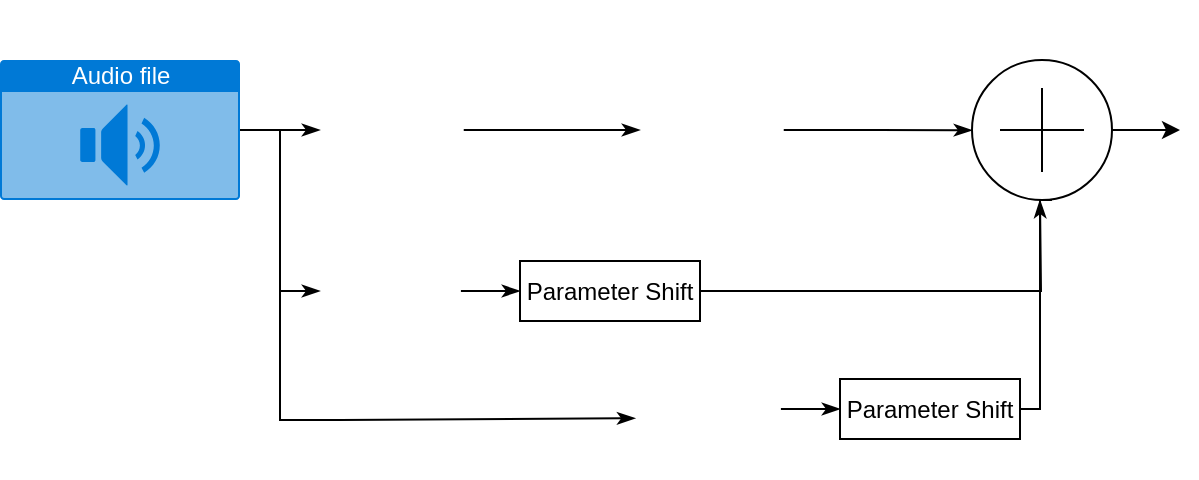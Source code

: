 <mxfile version="20.4.0" type="device"><diagram id="zvLTGMn5gk5Rh28aIZBp" name="Page-1"><mxGraphModel dx="702" dy="360" grid="1" gridSize="10" guides="1" tooltips="1" connect="1" arrows="1" fold="1" page="1" pageScale="1" pageWidth="850" pageHeight="1100" math="0" shadow="0"><root><mxCell id="0"/><mxCell id="1" parent="0"/><mxCell id="evAMdRpHVFR4wJkXm2O9-28" style="edgeStyle=orthogonalEdgeStyle;rounded=0;orthogonalLoop=1;jettySize=auto;html=1;exitX=1;exitY=0.5;exitDx=0;exitDy=0;exitPerimeter=0;entryX=0;entryY=0.5;entryDx=0;entryDy=0;endArrow=classicThin;endFill=1;" edge="1" parent="1" source="evAMdRpHVFR4wJkXm2O9-1" target="evAMdRpHVFR4wJkXm2O9-7"><mxGeometry relative="1" as="geometry"/></mxCell><mxCell id="evAMdRpHVFR4wJkXm2O9-37" style="edgeStyle=orthogonalEdgeStyle;rounded=0;orthogonalLoop=1;jettySize=auto;html=1;exitX=1;exitY=0.5;exitDx=0;exitDy=0;exitPerimeter=0;entryX=0;entryY=0.5;entryDx=0;entryDy=0;endArrow=classicThin;endFill=1;" edge="1" parent="1" source="evAMdRpHVFR4wJkXm2O9-1" target="evAMdRpHVFR4wJkXm2O9-11"><mxGeometry relative="1" as="geometry"/></mxCell><mxCell id="evAMdRpHVFR4wJkXm2O9-1" value="Audio file" style="html=1;strokeColor=none;fillColor=#0079D6;labelPosition=center;verticalLabelPosition=middle;verticalAlign=top;align=center;fontSize=12;outlineConnect=0;spacingTop=-6;fontColor=#FFFFFF;sketch=0;shape=mxgraph.sitemap.audio;" vertex="1" parent="1"><mxGeometry x="40" y="40" width="120" height="70" as="geometry"/></mxCell><mxCell id="evAMdRpHVFR4wJkXm2O9-29" style="edgeStyle=orthogonalEdgeStyle;rounded=0;orthogonalLoop=1;jettySize=auto;html=1;exitX=1;exitY=0.5;exitDx=0;exitDy=0;entryX=0;entryY=0.5;entryDx=0;entryDy=0;endArrow=classicThin;endFill=1;" edge="1" parent="1" source="evAMdRpHVFR4wJkXm2O9-7" target="evAMdRpHVFR4wJkXm2O9-26"><mxGeometry relative="1" as="geometry"/></mxCell><mxCell id="evAMdRpHVFR4wJkXm2O9-7" value="" style="shape=image;verticalLabelPosition=bottom;labelBackgroundColor=default;verticalAlign=top;aspect=fixed;imageAspect=0;image=https://d2xunoxnk3vwmv.cloudfront.net/encyclopedias/636541190776437758-BSF2.jpg;clipPath=inset(0% 20% 1.58% 20%);" vertex="1" parent="1"><mxGeometry x="200" y="40" width="71.87" height="70" as="geometry"/></mxCell><mxCell id="evAMdRpHVFR4wJkXm2O9-42" style="edgeStyle=orthogonalEdgeStyle;rounded=0;orthogonalLoop=1;jettySize=auto;html=1;exitX=1;exitY=0.5;exitDx=0;exitDy=0;entryX=0;entryY=0.5;entryDx=0;entryDy=0;endArrow=classicThin;endFill=1;" edge="1" parent="1" source="evAMdRpHVFR4wJkXm2O9-11" target="evAMdRpHVFR4wJkXm2O9-35"><mxGeometry relative="1" as="geometry"/></mxCell><mxCell id="evAMdRpHVFR4wJkXm2O9-11" value="" style="shape=image;verticalLabelPosition=bottom;labelBackgroundColor=default;verticalAlign=top;aspect=fixed;imageAspect=0;image=https://d2xunoxnk3vwmv.cloudfront.net/encyclopedias/636541190730678649-BPF2.jpg;clipPath=inset(0% 20.19% 0% 19.57%);" vertex="1" parent="1"><mxGeometry x="200" y="121" width="70.45" height="69" as="geometry"/></mxCell><mxCell id="evAMdRpHVFR4wJkXm2O9-20" value="" style="html=1;verticalLabelPosition=bottom;align=center;labelBackgroundColor=#ffffff;verticalAlign=top;strokeWidth=1;strokeColor=#000000;shadow=0;dashed=0;shape=mxgraph.ios7.icons.add;" vertex="1" parent="1"><mxGeometry x="526" y="40" width="70" height="70" as="geometry"/></mxCell><mxCell id="evAMdRpHVFR4wJkXm2O9-26" value="" style="shape=image;verticalLabelPosition=bottom;labelBackgroundColor=default;verticalAlign=top;aspect=fixed;imageAspect=0;image=https://d2xunoxnk3vwmv.cloudfront.net/encyclopedias/636541190776437758-BSF2.jpg;clipPath=inset(0% 20% 1.58% 20%);" vertex="1" parent="1"><mxGeometry x="360" y="40" width="71.87" height="70" as="geometry"/></mxCell><mxCell id="evAMdRpHVFR4wJkXm2O9-32" style="edgeStyle=orthogonalEdgeStyle;rounded=0;orthogonalLoop=1;jettySize=auto;html=1;exitX=1;exitY=0.5;exitDx=0;exitDy=0;entryX=0;entryY=0.502;entryDx=0;entryDy=0;entryPerimeter=0;endArrow=classicThin;endFill=1;" edge="1" parent="1" source="evAMdRpHVFR4wJkXm2O9-26" target="evAMdRpHVFR4wJkXm2O9-20"><mxGeometry relative="1" as="geometry"><mxPoint x="471.87" y="75" as="sourcePoint"/></mxGeometry></mxCell><mxCell id="evAMdRpHVFR4wJkXm2O9-46" style="edgeStyle=orthogonalEdgeStyle;rounded=0;orthogonalLoop=1;jettySize=auto;html=1;exitX=1;exitY=0.5;exitDx=0;exitDy=0;endArrow=classicThin;endFill=1;" edge="1" parent="1" source="evAMdRpHVFR4wJkXm2O9-35"><mxGeometry relative="1" as="geometry"><mxPoint x="560" y="110" as="targetPoint"/></mxGeometry></mxCell><mxCell id="evAMdRpHVFR4wJkXm2O9-35" value="Parameter Shift" style="text;html=1;strokeColor=default;fillColor=none;align=center;verticalAlign=middle;whiteSpace=wrap;rounded=0;strokeWidth=1;" vertex="1" parent="1"><mxGeometry x="300" y="140.5" width="90" height="30" as="geometry"/></mxCell><mxCell id="evAMdRpHVFR4wJkXm2O9-45" style="edgeStyle=orthogonalEdgeStyle;rounded=0;orthogonalLoop=1;jettySize=auto;html=1;exitX=1;exitY=0.5;exitDx=0;exitDy=0;entryX=0.571;entryY=1;entryDx=0;entryDy=0;entryPerimeter=0;endArrow=none;endFill=0;" edge="1" parent="1" source="evAMdRpHVFR4wJkXm2O9-36" target="evAMdRpHVFR4wJkXm2O9-20"><mxGeometry relative="1" as="geometry"><Array as="points"><mxPoint x="560" y="215"/></Array></mxGeometry></mxCell><mxCell id="evAMdRpHVFR4wJkXm2O9-36" value="Parameter Shift" style="text;html=1;strokeColor=default;fillColor=none;align=center;verticalAlign=middle;whiteSpace=wrap;rounded=0;strokeWidth=1;" vertex="1" parent="1"><mxGeometry x="460" y="199.5" width="90" height="30" as="geometry"/></mxCell><mxCell id="evAMdRpHVFR4wJkXm2O9-43" style="edgeStyle=orthogonalEdgeStyle;rounded=0;orthogonalLoop=1;jettySize=auto;html=1;exitX=1;exitY=0.5;exitDx=0;exitDy=0;entryX=0;entryY=0.5;entryDx=0;entryDy=0;endArrow=classicThin;endFill=1;" edge="1" parent="1" source="evAMdRpHVFR4wJkXm2O9-39" target="evAMdRpHVFR4wJkXm2O9-36"><mxGeometry relative="1" as="geometry"/></mxCell><mxCell id="evAMdRpHVFR4wJkXm2O9-39" value="" style="shape=image;verticalLabelPosition=bottom;labelBackgroundColor=default;verticalAlign=top;aspect=fixed;imageAspect=0;image=https://d2xunoxnk3vwmv.cloudfront.net/encyclopedias/636541190730678649-BPF2.jpg;clipPath=inset(0% 20.19% 0% 19.57%);" vertex="1" parent="1"><mxGeometry x="360" y="180" width="70.45" height="69" as="geometry"/></mxCell><mxCell id="evAMdRpHVFR4wJkXm2O9-41" style="edgeStyle=orthogonalEdgeStyle;rounded=0;orthogonalLoop=1;jettySize=auto;html=1;exitX=1;exitY=0.5;exitDx=0;exitDy=0;exitPerimeter=0;entryX=-0.034;entryY=0.567;entryDx=0;entryDy=0;endArrow=classicThin;endFill=1;entryPerimeter=0;" edge="1" parent="1" source="evAMdRpHVFR4wJkXm2O9-1" target="evAMdRpHVFR4wJkXm2O9-39"><mxGeometry relative="1" as="geometry"><mxPoint x="170" y="85" as="sourcePoint"/><mxPoint x="210" y="165.5" as="targetPoint"/><Array as="points"><mxPoint x="180" y="75"/><mxPoint x="180" y="220"/><mxPoint x="210" y="220"/></Array></mxGeometry></mxCell><mxCell id="evAMdRpHVFR4wJkXm2O9-60" value="" style="shape=image;verticalLabelPosition=bottom;labelBackgroundColor=default;verticalAlign=top;aspect=fixed;imageAspect=0;image=https://latex2png.com/pngs/9fe1539eb6ec5fa714ee1b4a77f0334a.png;" vertex="1" parent="1"><mxGeometry x="219.61" y="10" width="32.65" height="20" as="geometry"/></mxCell><mxCell id="evAMdRpHVFR4wJkXm2O9-61" value="" style="shape=image;verticalLabelPosition=bottom;labelBackgroundColor=default;verticalAlign=top;aspect=fixed;imageAspect=0;image=https://latex2png.com/pngs/2441d90172ed63b05455dd7c8bb3e1c1.png;" vertex="1" parent="1"><mxGeometry x="378.49" y="10" width="33.47" height="20" as="geometry"/></mxCell><mxCell id="evAMdRpHVFR4wJkXm2O9-62" value="" style="shape=image;verticalLabelPosition=bottom;labelBackgroundColor=default;verticalAlign=top;aspect=fixed;imageAspect=0;image=https://latex2png.com/pngs/ba3322ceba4eae6efd0d61cefe2cf4e8.png;" vertex="1" parent="1"><mxGeometry x="460" y="170.5" width="26.67" height="20" as="geometry"/></mxCell><mxCell id="evAMdRpHVFR4wJkXm2O9-63" value="" style="shape=image;verticalLabelPosition=bottom;labelBackgroundColor=default;verticalAlign=top;aspect=fixed;imageAspect=0;image=https://latex2png.com/pngs/1893ed70726e0fca6835b66e6439a90c.png;" vertex="1" parent="1"><mxGeometry x="300" y="110" width="26.77" height="20.5" as="geometry"/></mxCell><mxCell id="evAMdRpHVFR4wJkXm2O9-64" value="" style="endArrow=classic;html=1;rounded=0;strokeColor=#000000;fontSize=9;" edge="1" parent="1" source="evAMdRpHVFR4wJkXm2O9-20"><mxGeometry width="50" height="50" relative="1" as="geometry"><mxPoint x="430" y="190" as="sourcePoint"/><mxPoint x="630" y="75" as="targetPoint"/></mxGeometry></mxCell></root></mxGraphModel></diagram></mxfile>